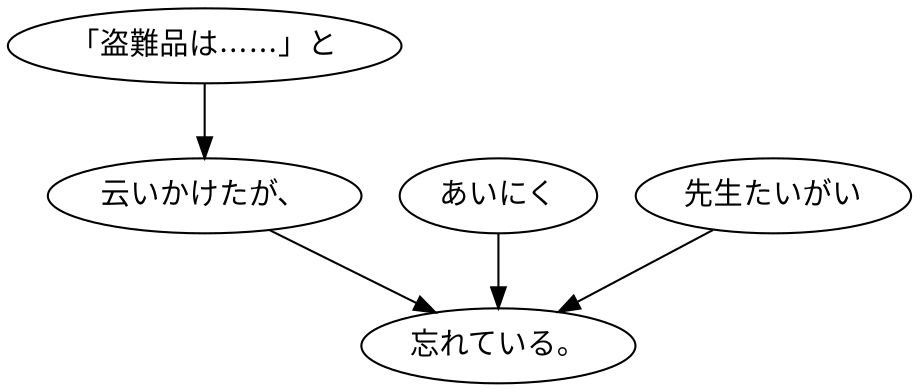 digraph graph6231 {
	node0 [label="「盗難品は……」と"];
	node1 [label="云いかけたが、"];
	node2 [label="あいにく"];
	node3 [label="先生たいがい"];
	node4 [label="忘れている。"];
	node0 -> node1;
	node1 -> node4;
	node2 -> node4;
	node3 -> node4;
}
